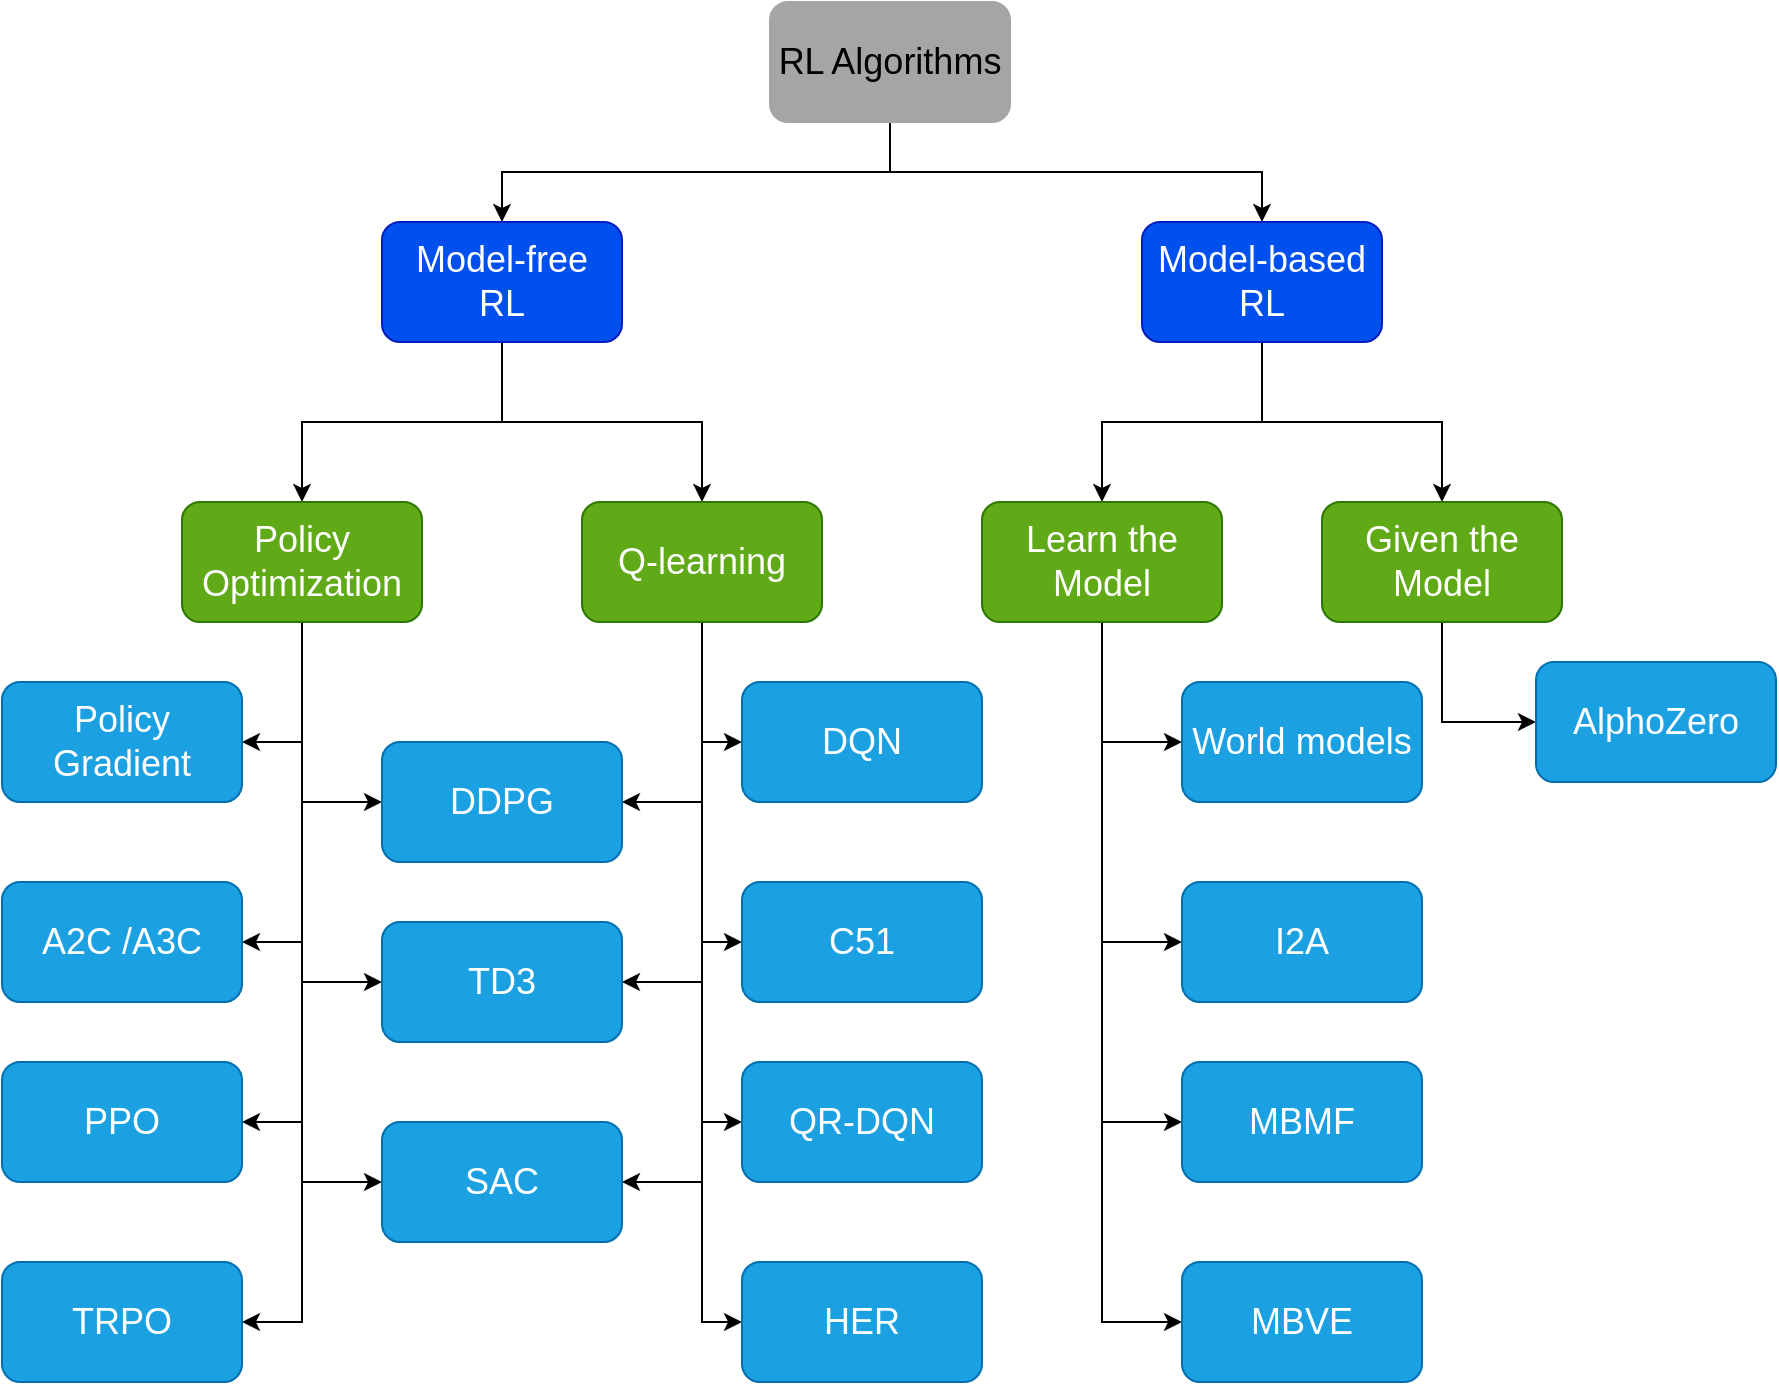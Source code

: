 <mxfile version="21.6.6" type="github">
  <diagram id="prtHgNgQTEPvFCAcTncT" name="Page-1">
    <mxGraphModel dx="2048" dy="820" grid="1" gridSize="10" guides="1" tooltips="1" connect="1" arrows="1" fold="1" page="1" pageScale="1" pageWidth="827" pageHeight="1169" math="0" shadow="0">
      <root>
        <mxCell id="0" />
        <mxCell id="1" parent="0" />
        <mxCell id="R2jbO6YWWnv4b4dk8Ssr-4" value="" style="edgeStyle=orthogonalEdgeStyle;rounded=0;orthogonalLoop=1;jettySize=auto;html=1;exitX=0.5;exitY=1;exitDx=0;exitDy=0;" edge="1" parent="1" source="R2jbO6YWWnv4b4dk8Ssr-1" target="R2jbO6YWWnv4b4dk8Ssr-3">
          <mxGeometry relative="1" as="geometry" />
        </mxCell>
        <mxCell id="R2jbO6YWWnv4b4dk8Ssr-6" style="edgeStyle=orthogonalEdgeStyle;rounded=0;orthogonalLoop=1;jettySize=auto;html=1;exitX=0.5;exitY=1;exitDx=0;exitDy=0;entryX=0.5;entryY=0;entryDx=0;entryDy=0;" edge="1" parent="1" source="R2jbO6YWWnv4b4dk8Ssr-1" target="R2jbO6YWWnv4b4dk8Ssr-2">
          <mxGeometry relative="1" as="geometry" />
        </mxCell>
        <mxCell id="R2jbO6YWWnv4b4dk8Ssr-1" value="RL Algorithms" style="rounded=1;whiteSpace=wrap;html=1;fontSize=18;fillColor=#a5a5a5;fontColor=#000000;strokeColor=#a5a5a5;" vertex="1" parent="1">
          <mxGeometry x="354" y="90" width="120" height="60" as="geometry" />
        </mxCell>
        <mxCell id="R2jbO6YWWnv4b4dk8Ssr-38" style="edgeStyle=orthogonalEdgeStyle;rounded=0;orthogonalLoop=1;jettySize=auto;html=1;exitX=0.5;exitY=1;exitDx=0;exitDy=0;entryX=0.5;entryY=0;entryDx=0;entryDy=0;" edge="1" parent="1" source="R2jbO6YWWnv4b4dk8Ssr-2" target="R2jbO6YWWnv4b4dk8Ssr-31">
          <mxGeometry relative="1" as="geometry" />
        </mxCell>
        <mxCell id="R2jbO6YWWnv4b4dk8Ssr-39" style="edgeStyle=orthogonalEdgeStyle;rounded=0;orthogonalLoop=1;jettySize=auto;html=1;exitX=0.5;exitY=1;exitDx=0;exitDy=0;entryX=0.5;entryY=0;entryDx=0;entryDy=0;" edge="1" parent="1" source="R2jbO6YWWnv4b4dk8Ssr-2" target="R2jbO6YWWnv4b4dk8Ssr-32">
          <mxGeometry relative="1" as="geometry" />
        </mxCell>
        <mxCell id="R2jbO6YWWnv4b4dk8Ssr-2" value="Model-based RL" style="rounded=1;whiteSpace=wrap;html=1;fontSize=18;fillColor=#0050ef;fontColor=#ffffff;strokeColor=#001DBC;" vertex="1" parent="1">
          <mxGeometry x="540" y="200" width="120" height="60" as="geometry" />
        </mxCell>
        <mxCell id="R2jbO6YWWnv4b4dk8Ssr-8" value="" style="edgeStyle=orthogonalEdgeStyle;rounded=0;orthogonalLoop=1;jettySize=auto;html=1;" edge="1" parent="1" source="R2jbO6YWWnv4b4dk8Ssr-3" target="R2jbO6YWWnv4b4dk8Ssr-7">
          <mxGeometry relative="1" as="geometry" />
        </mxCell>
        <mxCell id="R2jbO6YWWnv4b4dk8Ssr-11" style="edgeStyle=orthogonalEdgeStyle;rounded=0;orthogonalLoop=1;jettySize=auto;html=1;exitX=0.5;exitY=1;exitDx=0;exitDy=0;entryX=0.5;entryY=0;entryDx=0;entryDy=0;" edge="1" parent="1" source="R2jbO6YWWnv4b4dk8Ssr-3" target="R2jbO6YWWnv4b4dk8Ssr-9">
          <mxGeometry relative="1" as="geometry" />
        </mxCell>
        <mxCell id="R2jbO6YWWnv4b4dk8Ssr-3" value="Model-free &lt;br&gt;RL" style="rounded=1;whiteSpace=wrap;html=1;fontSize=18;fillColor=#0050ef;fontColor=#ffffff;strokeColor=#001DBC;" vertex="1" parent="1">
          <mxGeometry x="160" y="200" width="120" height="60" as="geometry" />
        </mxCell>
        <mxCell id="R2jbO6YWWnv4b4dk8Ssr-16" value="" style="edgeStyle=orthogonalEdgeStyle;rounded=0;orthogonalLoop=1;jettySize=auto;html=1;entryX=1;entryY=0.5;entryDx=0;entryDy=0;" edge="1" parent="1" source="R2jbO6YWWnv4b4dk8Ssr-7" target="R2jbO6YWWnv4b4dk8Ssr-12">
          <mxGeometry relative="1" as="geometry" />
        </mxCell>
        <mxCell id="R2jbO6YWWnv4b4dk8Ssr-17" style="edgeStyle=orthogonalEdgeStyle;rounded=0;orthogonalLoop=1;jettySize=auto;html=1;exitX=0.5;exitY=1;exitDx=0;exitDy=0;entryX=1;entryY=0.5;entryDx=0;entryDy=0;" edge="1" parent="1" source="R2jbO6YWWnv4b4dk8Ssr-7" target="R2jbO6YWWnv4b4dk8Ssr-15">
          <mxGeometry relative="1" as="geometry" />
        </mxCell>
        <mxCell id="R2jbO6YWWnv4b4dk8Ssr-18" style="edgeStyle=orthogonalEdgeStyle;rounded=0;orthogonalLoop=1;jettySize=auto;html=1;exitX=0.5;exitY=1;exitDx=0;exitDy=0;entryX=1;entryY=0.5;entryDx=0;entryDy=0;" edge="1" parent="1" source="R2jbO6YWWnv4b4dk8Ssr-7" target="R2jbO6YWWnv4b4dk8Ssr-14">
          <mxGeometry relative="1" as="geometry" />
        </mxCell>
        <mxCell id="R2jbO6YWWnv4b4dk8Ssr-19" style="edgeStyle=orthogonalEdgeStyle;rounded=0;orthogonalLoop=1;jettySize=auto;html=1;exitX=0.5;exitY=1;exitDx=0;exitDy=0;entryX=1;entryY=0.5;entryDx=0;entryDy=0;" edge="1" parent="1" source="R2jbO6YWWnv4b4dk8Ssr-7" target="R2jbO6YWWnv4b4dk8Ssr-13">
          <mxGeometry relative="1" as="geometry" />
        </mxCell>
        <mxCell id="R2jbO6YWWnv4b4dk8Ssr-7" value="Policy Optimization" style="whiteSpace=wrap;html=1;fontSize=18;rounded=1;fillColor=#60a917;fontColor=#ffffff;strokeColor=#2D7600;" vertex="1" parent="1">
          <mxGeometry x="60" y="340" width="120" height="60" as="geometry" />
        </mxCell>
        <mxCell id="R2jbO6YWWnv4b4dk8Ssr-24" style="edgeStyle=orthogonalEdgeStyle;rounded=0;orthogonalLoop=1;jettySize=auto;html=1;exitX=0.5;exitY=1;exitDx=0;exitDy=0;entryX=0;entryY=0.5;entryDx=0;entryDy=0;" edge="1" parent="1" source="R2jbO6YWWnv4b4dk8Ssr-9" target="R2jbO6YWWnv4b4dk8Ssr-20">
          <mxGeometry relative="1" as="geometry" />
        </mxCell>
        <mxCell id="R2jbO6YWWnv4b4dk8Ssr-25" style="edgeStyle=orthogonalEdgeStyle;rounded=0;orthogonalLoop=1;jettySize=auto;html=1;exitX=0.5;exitY=1;exitDx=0;exitDy=0;entryX=0;entryY=0.5;entryDx=0;entryDy=0;" edge="1" parent="1" source="R2jbO6YWWnv4b4dk8Ssr-9" target="R2jbO6YWWnv4b4dk8Ssr-23">
          <mxGeometry relative="1" as="geometry" />
        </mxCell>
        <mxCell id="R2jbO6YWWnv4b4dk8Ssr-26" style="edgeStyle=orthogonalEdgeStyle;rounded=0;orthogonalLoop=1;jettySize=auto;html=1;exitX=0.5;exitY=1;exitDx=0;exitDy=0;entryX=0;entryY=0.5;entryDx=0;entryDy=0;" edge="1" parent="1" source="R2jbO6YWWnv4b4dk8Ssr-9" target="R2jbO6YWWnv4b4dk8Ssr-22">
          <mxGeometry relative="1" as="geometry" />
        </mxCell>
        <mxCell id="R2jbO6YWWnv4b4dk8Ssr-27" style="edgeStyle=orthogonalEdgeStyle;rounded=0;orthogonalLoop=1;jettySize=auto;html=1;exitX=0.5;exitY=1;exitDx=0;exitDy=0;entryX=0;entryY=0.5;entryDx=0;entryDy=0;" edge="1" parent="1" source="R2jbO6YWWnv4b4dk8Ssr-9" target="R2jbO6YWWnv4b4dk8Ssr-21">
          <mxGeometry relative="1" as="geometry" />
        </mxCell>
        <mxCell id="R2jbO6YWWnv4b4dk8Ssr-9" value="Q-learning" style="whiteSpace=wrap;html=1;fontSize=18;rounded=1;fillColor=#60a917;fontColor=#ffffff;strokeColor=#2D7600;" vertex="1" parent="1">
          <mxGeometry x="260" y="340" width="120" height="60" as="geometry" />
        </mxCell>
        <mxCell id="R2jbO6YWWnv4b4dk8Ssr-12" value="Policy Gradient" style="whiteSpace=wrap;html=1;fontSize=18;rounded=1;fillColor=#1ba1e2;fontColor=#ffffff;strokeColor=#006EAF;" vertex="1" parent="1">
          <mxGeometry x="-30" y="430" width="120" height="60" as="geometry" />
        </mxCell>
        <mxCell id="R2jbO6YWWnv4b4dk8Ssr-13" value="TRPO" style="whiteSpace=wrap;html=1;fontSize=18;rounded=1;fillColor=#1ba1e2;fontColor=#ffffff;strokeColor=#006EAF;" vertex="1" parent="1">
          <mxGeometry x="-30" y="720" width="120" height="60" as="geometry" />
        </mxCell>
        <mxCell id="R2jbO6YWWnv4b4dk8Ssr-14" value="PPO" style="whiteSpace=wrap;html=1;fontSize=18;rounded=1;fillColor=#1ba1e2;fontColor=#ffffff;strokeColor=#006EAF;" vertex="1" parent="1">
          <mxGeometry x="-30" y="620" width="120" height="60" as="geometry" />
        </mxCell>
        <mxCell id="R2jbO6YWWnv4b4dk8Ssr-15" value="A2C /A3C" style="whiteSpace=wrap;html=1;fontSize=18;rounded=1;fillColor=#1ba1e2;fontColor=#ffffff;strokeColor=#006EAF;" vertex="1" parent="1">
          <mxGeometry x="-30" y="530" width="120" height="60" as="geometry" />
        </mxCell>
        <mxCell id="R2jbO6YWWnv4b4dk8Ssr-20" value="DQN" style="whiteSpace=wrap;html=1;fontSize=18;rounded=1;fillColor=#1ba1e2;fontColor=#ffffff;strokeColor=#006EAF;" vertex="1" parent="1">
          <mxGeometry x="340" y="430" width="120" height="60" as="geometry" />
        </mxCell>
        <mxCell id="R2jbO6YWWnv4b4dk8Ssr-21" value="HER" style="whiteSpace=wrap;html=1;fontSize=18;rounded=1;fillColor=#1ba1e2;fontColor=#ffffff;strokeColor=#006EAF;" vertex="1" parent="1">
          <mxGeometry x="340" y="720" width="120" height="60" as="geometry" />
        </mxCell>
        <mxCell id="R2jbO6YWWnv4b4dk8Ssr-22" value="QR-DQN" style="whiteSpace=wrap;html=1;fontSize=18;rounded=1;fillColor=#1ba1e2;fontColor=#ffffff;strokeColor=#006EAF;" vertex="1" parent="1">
          <mxGeometry x="340" y="620" width="120" height="60" as="geometry" />
        </mxCell>
        <mxCell id="R2jbO6YWWnv4b4dk8Ssr-23" value="C51" style="whiteSpace=wrap;html=1;fontSize=18;rounded=1;fillColor=#1ba1e2;fontColor=#ffffff;strokeColor=#006EAF;" vertex="1" parent="1">
          <mxGeometry x="340" y="530" width="120" height="60" as="geometry" />
        </mxCell>
        <mxCell id="R2jbO6YWWnv4b4dk8Ssr-50" style="edgeStyle=orthogonalEdgeStyle;rounded=0;orthogonalLoop=1;jettySize=auto;html=1;exitX=0;exitY=0.5;exitDx=0;exitDy=0;endArrow=none;endFill=0;fillColor=#1ba1e2;strokeColor=#000000;startArrow=classic;startFill=1;" edge="1" parent="1" source="R2jbO6YWWnv4b4dk8Ssr-28">
          <mxGeometry relative="1" as="geometry">
            <mxPoint x="120" y="680" as="targetPoint" />
          </mxGeometry>
        </mxCell>
        <mxCell id="R2jbO6YWWnv4b4dk8Ssr-51" style="edgeStyle=orthogonalEdgeStyle;rounded=0;orthogonalLoop=1;jettySize=auto;html=1;exitX=1;exitY=0.5;exitDx=0;exitDy=0;startArrow=classic;startFill=1;fillColor=#1ba1e2;strokeColor=#000000;endArrow=none;endFill=0;" edge="1" parent="1" source="R2jbO6YWWnv4b4dk8Ssr-28">
          <mxGeometry relative="1" as="geometry">
            <mxPoint x="320" y="680" as="targetPoint" />
          </mxGeometry>
        </mxCell>
        <mxCell id="R2jbO6YWWnv4b4dk8Ssr-28" value="SAC" style="whiteSpace=wrap;html=1;fontSize=18;rounded=1;fillColor=#1ba1e2;fontColor=#ffffff;strokeColor=#006EAF;" vertex="1" parent="1">
          <mxGeometry x="160" y="650" width="120" height="60" as="geometry" />
        </mxCell>
        <mxCell id="R2jbO6YWWnv4b4dk8Ssr-48" style="edgeStyle=orthogonalEdgeStyle;rounded=0;orthogonalLoop=1;jettySize=auto;html=1;exitX=0;exitY=0.5;exitDx=0;exitDy=0;startArrow=classic;startFill=1;fillColor=#1ba1e2;strokeColor=#000000;endArrow=none;endFill=0;" edge="1" parent="1" source="R2jbO6YWWnv4b4dk8Ssr-29">
          <mxGeometry relative="1" as="geometry">
            <mxPoint x="120" y="580" as="targetPoint" />
          </mxGeometry>
        </mxCell>
        <mxCell id="R2jbO6YWWnv4b4dk8Ssr-49" style="edgeStyle=orthogonalEdgeStyle;rounded=0;orthogonalLoop=1;jettySize=auto;html=1;exitX=1;exitY=0.5;exitDx=0;exitDy=0;startArrow=classic;startFill=1;fillColor=#1ba1e2;strokeColor=#000000;endArrow=none;endFill=0;" edge="1" parent="1" source="R2jbO6YWWnv4b4dk8Ssr-29">
          <mxGeometry relative="1" as="geometry">
            <mxPoint x="320" y="580" as="targetPoint" />
          </mxGeometry>
        </mxCell>
        <mxCell id="R2jbO6YWWnv4b4dk8Ssr-29" value="TD3" style="whiteSpace=wrap;html=1;fontSize=18;rounded=1;fillColor=#1ba1e2;fontColor=#ffffff;strokeColor=#006EAF;" vertex="1" parent="1">
          <mxGeometry x="160" y="550" width="120" height="60" as="geometry" />
        </mxCell>
        <mxCell id="R2jbO6YWWnv4b4dk8Ssr-46" style="edgeStyle=orthogonalEdgeStyle;rounded=0;orthogonalLoop=1;jettySize=auto;html=1;exitX=0;exitY=0.5;exitDx=0;exitDy=0;startArrow=classic;startFill=1;fillColor=#1ba1e2;strokeColor=#000000;endArrow=none;endFill=0;" edge="1" parent="1" source="R2jbO6YWWnv4b4dk8Ssr-30">
          <mxGeometry relative="1" as="geometry">
            <mxPoint x="120" y="490" as="targetPoint" />
          </mxGeometry>
        </mxCell>
        <mxCell id="R2jbO6YWWnv4b4dk8Ssr-47" style="edgeStyle=orthogonalEdgeStyle;rounded=0;orthogonalLoop=1;jettySize=auto;html=1;exitX=1;exitY=0.5;exitDx=0;exitDy=0;startArrow=classic;startFill=1;fillColor=#1ba1e2;strokeColor=#000000;endArrow=none;endFill=0;" edge="1" parent="1" source="R2jbO6YWWnv4b4dk8Ssr-30">
          <mxGeometry relative="1" as="geometry">
            <mxPoint x="320" y="490" as="targetPoint" />
          </mxGeometry>
        </mxCell>
        <mxCell id="R2jbO6YWWnv4b4dk8Ssr-30" value="DDPG" style="whiteSpace=wrap;html=1;fontSize=18;rounded=1;fillColor=#1ba1e2;fontColor=#ffffff;strokeColor=#006EAF;" vertex="1" parent="1">
          <mxGeometry x="160" y="460" width="120" height="60" as="geometry" />
        </mxCell>
        <mxCell id="R2jbO6YWWnv4b4dk8Ssr-40" style="edgeStyle=orthogonalEdgeStyle;rounded=0;orthogonalLoop=1;jettySize=auto;html=1;exitX=0.5;exitY=1;exitDx=0;exitDy=0;entryX=0;entryY=0.5;entryDx=0;entryDy=0;" edge="1" parent="1" source="R2jbO6YWWnv4b4dk8Ssr-31" target="R2jbO6YWWnv4b4dk8Ssr-33">
          <mxGeometry relative="1" as="geometry" />
        </mxCell>
        <mxCell id="R2jbO6YWWnv4b4dk8Ssr-41" style="edgeStyle=orthogonalEdgeStyle;rounded=0;orthogonalLoop=1;jettySize=auto;html=1;exitX=0.5;exitY=1;exitDx=0;exitDy=0;entryX=0;entryY=0.5;entryDx=0;entryDy=0;" edge="1" parent="1" source="R2jbO6YWWnv4b4dk8Ssr-31" target="R2jbO6YWWnv4b4dk8Ssr-36">
          <mxGeometry relative="1" as="geometry" />
        </mxCell>
        <mxCell id="R2jbO6YWWnv4b4dk8Ssr-42" style="edgeStyle=orthogonalEdgeStyle;rounded=0;orthogonalLoop=1;jettySize=auto;html=1;exitX=0.5;exitY=1;exitDx=0;exitDy=0;entryX=0;entryY=0.5;entryDx=0;entryDy=0;" edge="1" parent="1" source="R2jbO6YWWnv4b4dk8Ssr-31" target="R2jbO6YWWnv4b4dk8Ssr-35">
          <mxGeometry relative="1" as="geometry" />
        </mxCell>
        <mxCell id="R2jbO6YWWnv4b4dk8Ssr-43" style="edgeStyle=orthogonalEdgeStyle;rounded=0;orthogonalLoop=1;jettySize=auto;html=1;exitX=0.5;exitY=1;exitDx=0;exitDy=0;entryX=0;entryY=0.5;entryDx=0;entryDy=0;" edge="1" parent="1" source="R2jbO6YWWnv4b4dk8Ssr-31" target="R2jbO6YWWnv4b4dk8Ssr-34">
          <mxGeometry relative="1" as="geometry" />
        </mxCell>
        <mxCell id="R2jbO6YWWnv4b4dk8Ssr-31" value="Learn the Model" style="whiteSpace=wrap;html=1;fontSize=18;rounded=1;fillColor=#60a917;fontColor=#ffffff;strokeColor=#2D7600;" vertex="1" parent="1">
          <mxGeometry x="460" y="340" width="120" height="60" as="geometry" />
        </mxCell>
        <mxCell id="R2jbO6YWWnv4b4dk8Ssr-44" style="edgeStyle=orthogonalEdgeStyle;rounded=0;orthogonalLoop=1;jettySize=auto;html=1;exitX=0.5;exitY=1;exitDx=0;exitDy=0;entryX=0;entryY=0.5;entryDx=0;entryDy=0;" edge="1" parent="1" source="R2jbO6YWWnv4b4dk8Ssr-32" target="R2jbO6YWWnv4b4dk8Ssr-37">
          <mxGeometry relative="1" as="geometry" />
        </mxCell>
        <mxCell id="R2jbO6YWWnv4b4dk8Ssr-32" value="Given the Model" style="whiteSpace=wrap;html=1;fontSize=18;rounded=1;fillColor=#60a917;fontColor=#ffffff;strokeColor=#2D7600;" vertex="1" parent="1">
          <mxGeometry x="630" y="340" width="120" height="60" as="geometry" />
        </mxCell>
        <mxCell id="R2jbO6YWWnv4b4dk8Ssr-33" value="World models" style="whiteSpace=wrap;html=1;fontSize=18;rounded=1;fillColor=#1ba1e2;fontColor=#ffffff;strokeColor=#006EAF;" vertex="1" parent="1">
          <mxGeometry x="560" y="430" width="120" height="60" as="geometry" />
        </mxCell>
        <mxCell id="R2jbO6YWWnv4b4dk8Ssr-34" value="MBVE" style="whiteSpace=wrap;html=1;fontSize=18;rounded=1;fillColor=#1ba1e2;fontColor=#ffffff;strokeColor=#006EAF;" vertex="1" parent="1">
          <mxGeometry x="560" y="720" width="120" height="60" as="geometry" />
        </mxCell>
        <mxCell id="R2jbO6YWWnv4b4dk8Ssr-35" value="MBMF" style="whiteSpace=wrap;html=1;fontSize=18;rounded=1;fillColor=#1ba1e2;fontColor=#ffffff;strokeColor=#006EAF;" vertex="1" parent="1">
          <mxGeometry x="560" y="620" width="120" height="60" as="geometry" />
        </mxCell>
        <mxCell id="R2jbO6YWWnv4b4dk8Ssr-36" value="I2A" style="whiteSpace=wrap;html=1;fontSize=18;rounded=1;fillColor=#1ba1e2;fontColor=#ffffff;strokeColor=#006EAF;" vertex="1" parent="1">
          <mxGeometry x="560" y="530" width="120" height="60" as="geometry" />
        </mxCell>
        <mxCell id="R2jbO6YWWnv4b4dk8Ssr-37" value="AlphoZero" style="whiteSpace=wrap;html=1;fontSize=18;rounded=1;fillColor=#1ba1e2;fontColor=#ffffff;strokeColor=#006EAF;" vertex="1" parent="1">
          <mxGeometry x="737" y="420" width="120" height="60" as="geometry" />
        </mxCell>
      </root>
    </mxGraphModel>
  </diagram>
</mxfile>
